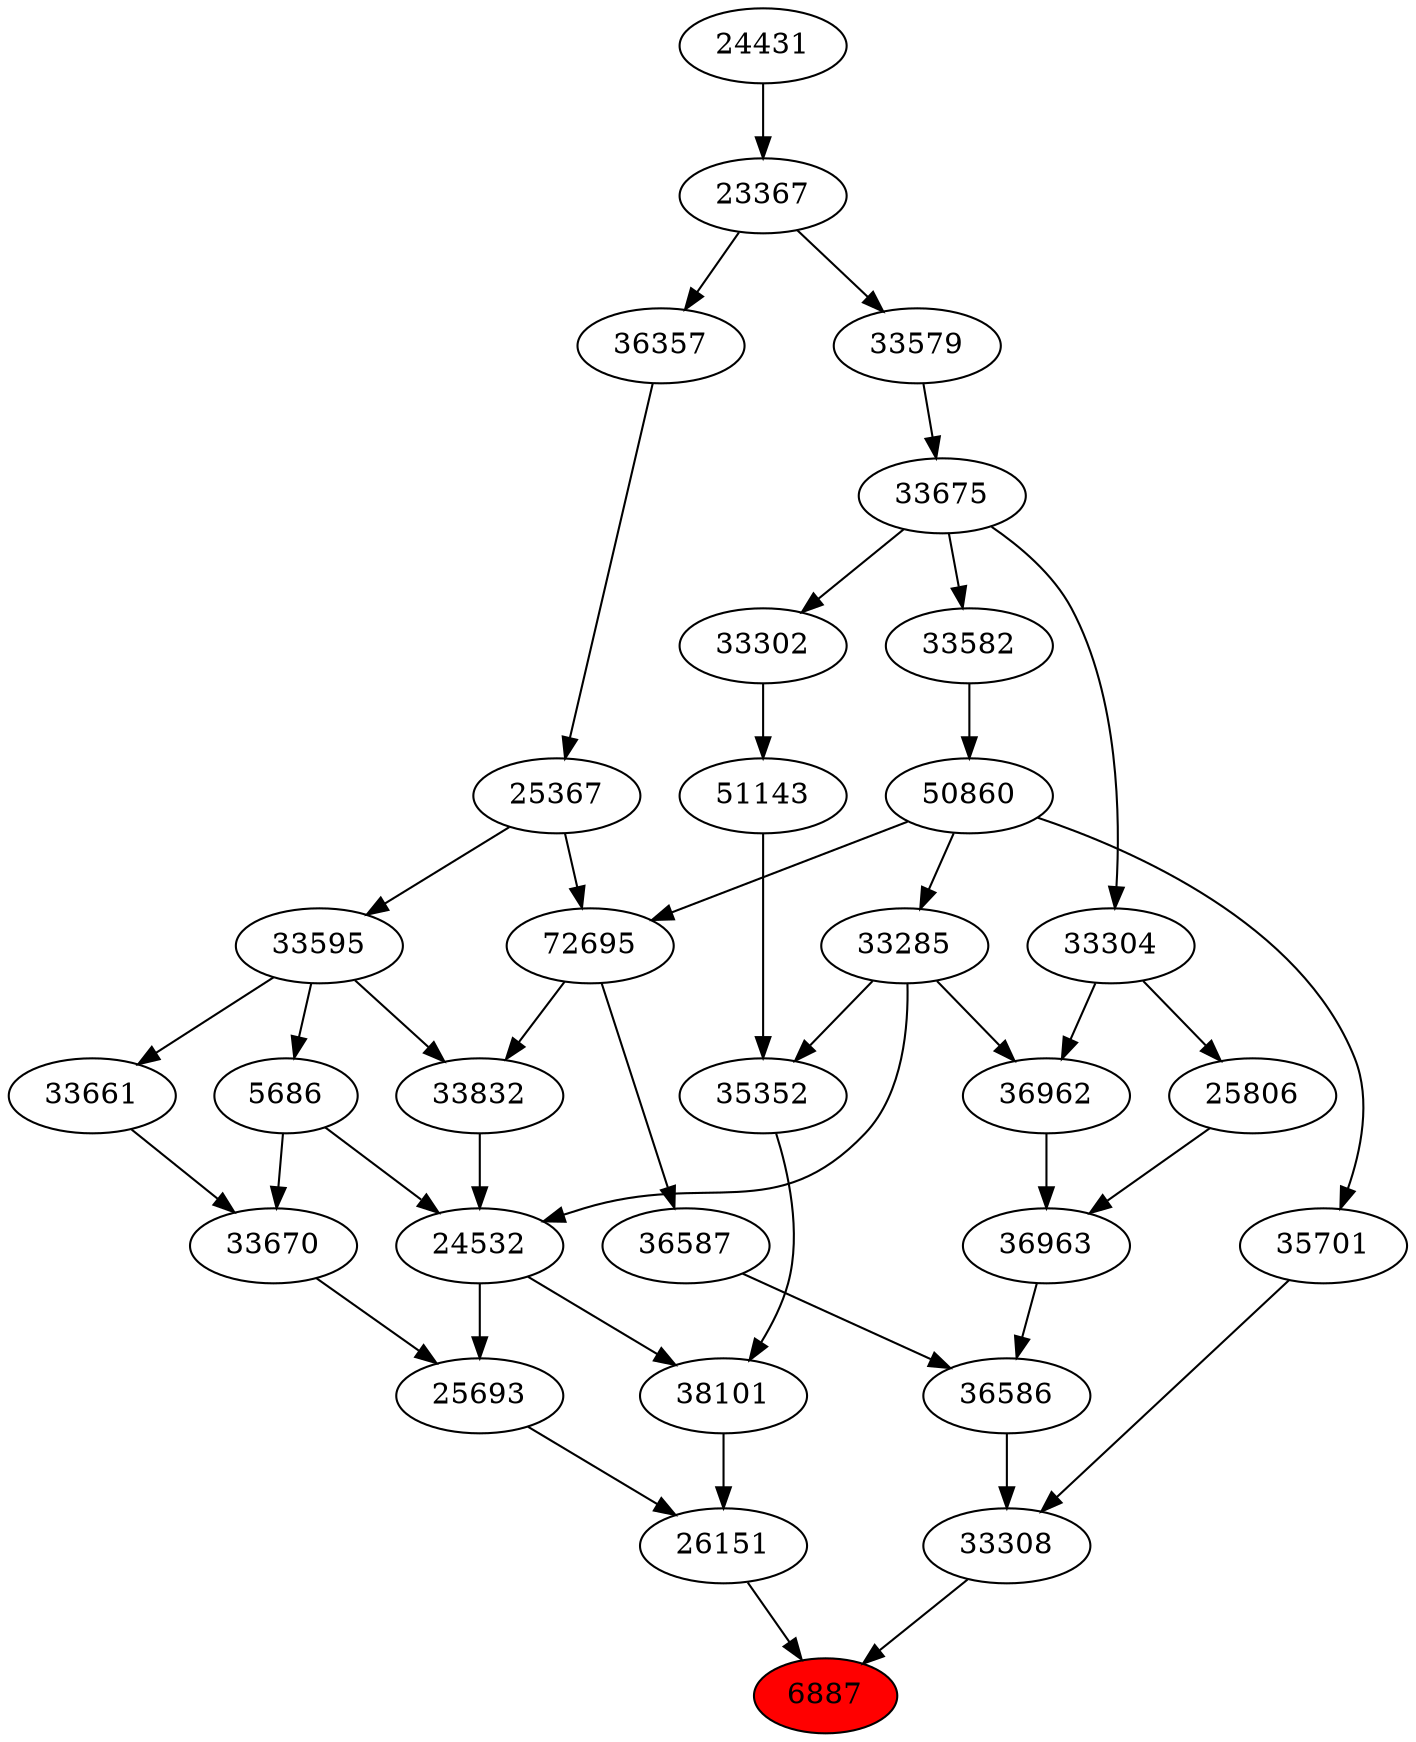 strict digraph{ 
6887 [label="6887" fillcolor=red style=filled]
33308 -> 6887
26151 -> 6887
33308 [label="33308"]
36586 -> 33308
35701 -> 33308
26151 [label="26151"]
38101 -> 26151
25693 -> 26151
36586 [label="36586"]
36587 -> 36586
36963 -> 36586
35701 [label="35701"]
50860 -> 35701
38101 [label="38101"]
24532 -> 38101
35352 -> 38101
25693 [label="25693"]
24532 -> 25693
33670 -> 25693
36587 [label="36587"]
72695 -> 36587
36963 [label="36963"]
36962 -> 36963
25806 -> 36963
50860 [label="50860"]
33582 -> 50860
24532 [label="24532"]
33285 -> 24532
5686 -> 24532
33832 -> 24532
35352 [label="35352"]
33285 -> 35352
51143 -> 35352
33670 [label="33670"]
5686 -> 33670
33661 -> 33670
72695 [label="72695"]
50860 -> 72695
25367 -> 72695
36962 [label="36962"]
33285 -> 36962
33304 -> 36962
25806 [label="25806"]
33304 -> 25806
33582 [label="33582"]
33675 -> 33582
33285 [label="33285"]
50860 -> 33285
5686 [label="5686"]
33595 -> 5686
33832 [label="33832"]
72695 -> 33832
33595 -> 33832
51143 [label="51143"]
33302 -> 51143
33661 [label="33661"]
33595 -> 33661
25367 [label="25367"]
36357 -> 25367
33304 [label="33304"]
33675 -> 33304
33675 [label="33675"]
33579 -> 33675
33595 [label="33595"]
25367 -> 33595
33302 [label="33302"]
33675 -> 33302
36357 [label="36357"]
23367 -> 36357
33579 [label="33579"]
23367 -> 33579
23367 [label="23367"]
24431 -> 23367
24431 [label="24431"]
}